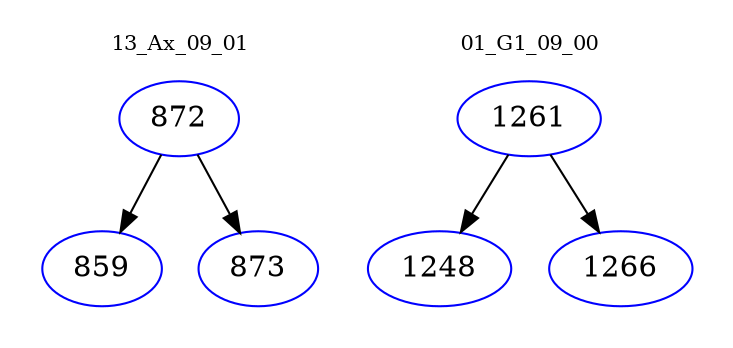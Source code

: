 digraph{
subgraph cluster_0 {
color = white
label = "13_Ax_09_01";
fontsize=10;
T0_872 [label="872", color="blue"]
T0_872 -> T0_859 [color="black"]
T0_859 [label="859", color="blue"]
T0_872 -> T0_873 [color="black"]
T0_873 [label="873", color="blue"]
}
subgraph cluster_1 {
color = white
label = "01_G1_09_00";
fontsize=10;
T1_1261 [label="1261", color="blue"]
T1_1261 -> T1_1248 [color="black"]
T1_1248 [label="1248", color="blue"]
T1_1261 -> T1_1266 [color="black"]
T1_1266 [label="1266", color="blue"]
}
}
